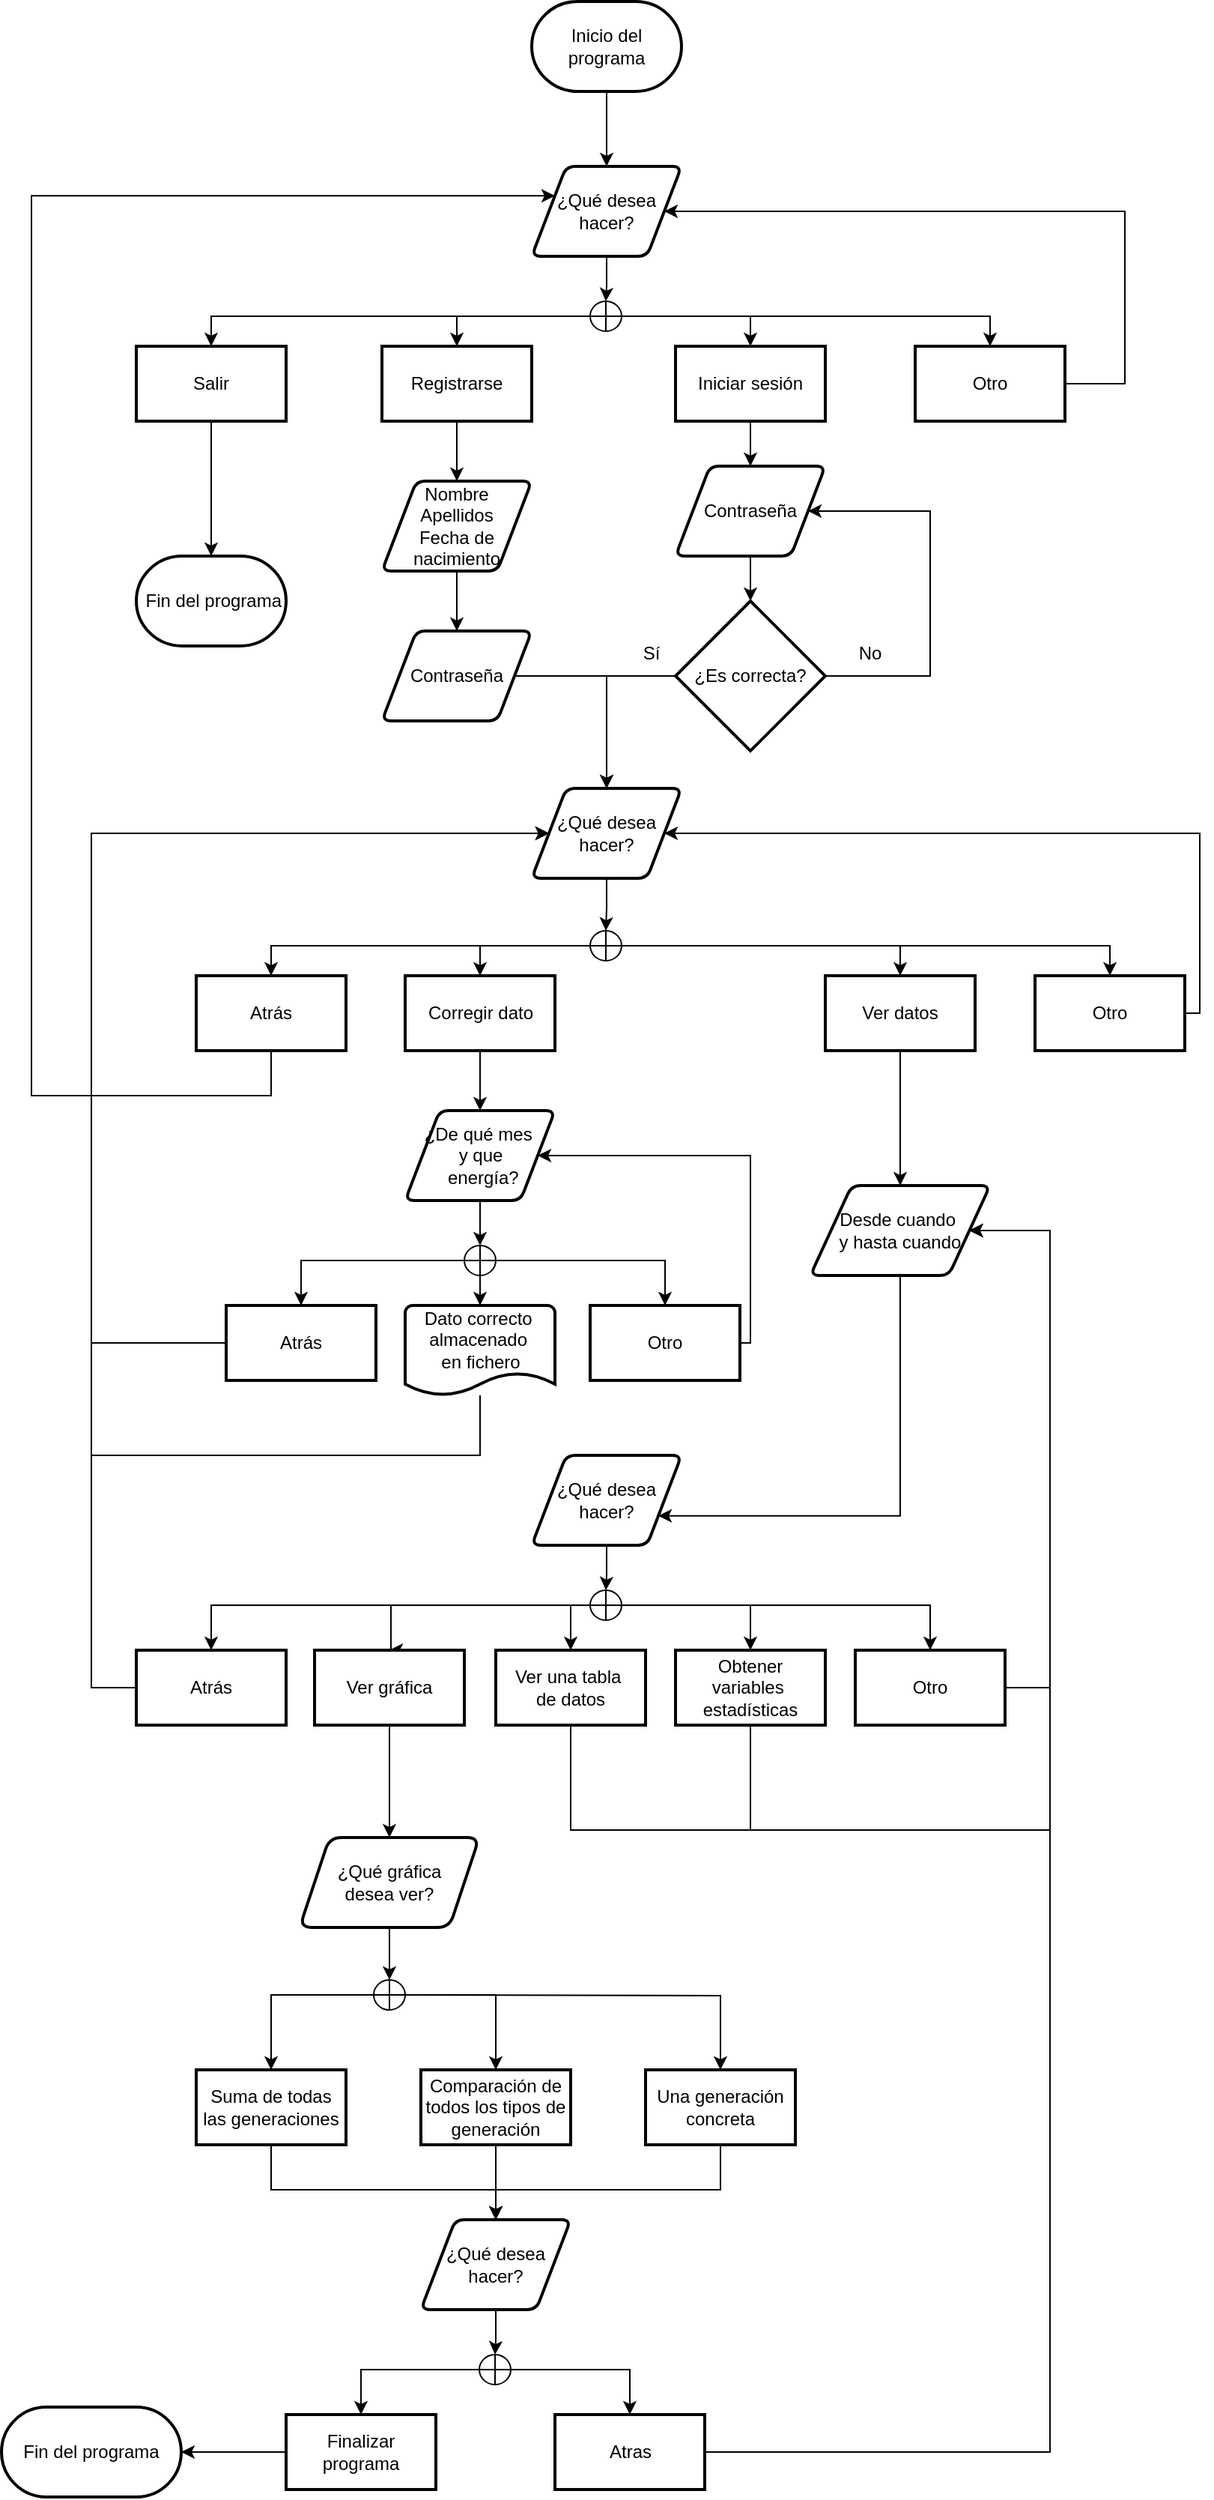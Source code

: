 <mxfile version="21.3.2" type="device">
  <diagram id="mjiBKgy0tx7pKSmEb73u" name="Página-1">
    <mxGraphModel dx="928" dy="487" grid="1" gridSize="10" guides="1" tooltips="1" connect="1" arrows="1" fold="1" page="1" pageScale="1" pageWidth="827" pageHeight="1169" math="0" shadow="0">
      <root>
        <mxCell id="0" />
        <mxCell id="1" parent="0" />
        <mxCell id="SVC80bdEnFHpQz_yeE0g-5" style="edgeStyle=orthogonalEdgeStyle;rounded=0;orthogonalLoop=1;jettySize=auto;html=1;exitX=0.5;exitY=1;exitDx=0;exitDy=0;exitPerimeter=0;entryX=0.5;entryY=0;entryDx=0;entryDy=0;" parent="1" source="SVC80bdEnFHpQz_yeE0g-3" target="SVC80bdEnFHpQz_yeE0g-4" edge="1">
          <mxGeometry relative="1" as="geometry" />
        </mxCell>
        <mxCell id="SVC80bdEnFHpQz_yeE0g-3" value="Inicio del programa" style="strokeWidth=2;html=1;shape=mxgraph.flowchart.terminator;whiteSpace=wrap;" parent="1" vertex="1">
          <mxGeometry x="364" y="30" width="100" height="60" as="geometry" />
        </mxCell>
        <mxCell id="SVC80bdEnFHpQz_yeE0g-8" value="" style="edgeStyle=orthogonalEdgeStyle;rounded=0;orthogonalLoop=1;jettySize=auto;html=1;" parent="1" source="SVC80bdEnFHpQz_yeE0g-4" target="SVC80bdEnFHpQz_yeE0g-6" edge="1">
          <mxGeometry relative="1" as="geometry" />
        </mxCell>
        <mxCell id="SVC80bdEnFHpQz_yeE0g-4" value="¿Qué desea hacer?" style="shape=parallelogram;html=1;strokeWidth=2;perimeter=parallelogramPerimeter;whiteSpace=wrap;rounded=1;arcSize=12;size=0.23;" parent="1" vertex="1">
          <mxGeometry x="364" y="140" width="100" height="60" as="geometry" />
        </mxCell>
        <mxCell id="SVC80bdEnFHpQz_yeE0g-14" value="" style="edgeStyle=orthogonalEdgeStyle;rounded=0;orthogonalLoop=1;jettySize=auto;html=1;" parent="1" source="SVC80bdEnFHpQz_yeE0g-6" target="SVC80bdEnFHpQz_yeE0g-9" edge="1">
          <mxGeometry relative="1" as="geometry" />
        </mxCell>
        <mxCell id="SVC80bdEnFHpQz_yeE0g-15" style="edgeStyle=orthogonalEdgeStyle;rounded=0;orthogonalLoop=1;jettySize=auto;html=1;" parent="1" source="SVC80bdEnFHpQz_yeE0g-6" target="SVC80bdEnFHpQz_yeE0g-10" edge="1">
          <mxGeometry relative="1" as="geometry" />
        </mxCell>
        <mxCell id="SVC80bdEnFHpQz_yeE0g-16" value="" style="edgeStyle=orthogonalEdgeStyle;rounded=0;orthogonalLoop=1;jettySize=auto;html=1;" parent="1" source="SVC80bdEnFHpQz_yeE0g-6" target="SVC80bdEnFHpQz_yeE0g-12" edge="1">
          <mxGeometry relative="1" as="geometry" />
        </mxCell>
        <mxCell id="SVC80bdEnFHpQz_yeE0g-17" style="edgeStyle=orthogonalEdgeStyle;rounded=0;orthogonalLoop=1;jettySize=auto;html=1;entryX=0.5;entryY=0;entryDx=0;entryDy=0;" parent="1" source="SVC80bdEnFHpQz_yeE0g-6" target="SVC80bdEnFHpQz_yeE0g-11" edge="1">
          <mxGeometry relative="1" as="geometry" />
        </mxCell>
        <mxCell id="SVC80bdEnFHpQz_yeE0g-6" value="" style="verticalLabelPosition=bottom;verticalAlign=top;html=1;shape=mxgraph.flowchart.summing_function;" parent="1" vertex="1">
          <mxGeometry x="403" y="230" width="21" height="20" as="geometry" />
        </mxCell>
        <mxCell id="SVC80bdEnFHpQz_yeE0g-46" value="" style="edgeStyle=orthogonalEdgeStyle;rounded=0;orthogonalLoop=1;jettySize=auto;html=1;" parent="1" source="SVC80bdEnFHpQz_yeE0g-9" target="SVC80bdEnFHpQz_yeE0g-20" edge="1">
          <mxGeometry relative="1" as="geometry" />
        </mxCell>
        <mxCell id="SVC80bdEnFHpQz_yeE0g-9" value="Registrarse" style="rounded=1;whiteSpace=wrap;html=1;absoluteArcSize=1;arcSize=0;strokeWidth=2;" parent="1" vertex="1">
          <mxGeometry x="264" y="260" width="100" height="50" as="geometry" />
        </mxCell>
        <mxCell id="3VN8Et-Ki0nZExbwhFwX-2" value="" style="edgeStyle=orthogonalEdgeStyle;rounded=0;orthogonalLoop=1;jettySize=auto;html=1;" parent="1" source="SVC80bdEnFHpQz_yeE0g-10" target="3VN8Et-Ki0nZExbwhFwX-1" edge="1">
          <mxGeometry relative="1" as="geometry" />
        </mxCell>
        <mxCell id="SVC80bdEnFHpQz_yeE0g-10" value="Salir" style="rounded=1;whiteSpace=wrap;html=1;absoluteArcSize=1;arcSize=0;strokeWidth=2;" parent="1" vertex="1">
          <mxGeometry x="100" y="260" width="100" height="50" as="geometry" />
        </mxCell>
        <mxCell id="SVC80bdEnFHpQz_yeE0g-19" style="edgeStyle=orthogonalEdgeStyle;rounded=0;orthogonalLoop=1;jettySize=auto;html=1;entryX=1;entryY=0.5;entryDx=0;entryDy=0;" parent="1" source="SVC80bdEnFHpQz_yeE0g-11" target="SVC80bdEnFHpQz_yeE0g-4" edge="1">
          <mxGeometry relative="1" as="geometry">
            <Array as="points">
              <mxPoint x="760" y="285" />
              <mxPoint x="760" y="170" />
            </Array>
          </mxGeometry>
        </mxCell>
        <mxCell id="SVC80bdEnFHpQz_yeE0g-11" value="Otro" style="rounded=1;whiteSpace=wrap;html=1;absoluteArcSize=1;arcSize=0;strokeWidth=2;" parent="1" vertex="1">
          <mxGeometry x="620" y="260" width="100" height="50" as="geometry" />
        </mxCell>
        <mxCell id="SVC80bdEnFHpQz_yeE0g-24" value="" style="edgeStyle=orthogonalEdgeStyle;rounded=0;orthogonalLoop=1;jettySize=auto;html=1;" parent="1" source="SVC80bdEnFHpQz_yeE0g-12" target="SVC80bdEnFHpQz_yeE0g-22" edge="1">
          <mxGeometry relative="1" as="geometry" />
        </mxCell>
        <mxCell id="SVC80bdEnFHpQz_yeE0g-12" value="Iniciar sesión" style="rounded=1;whiteSpace=wrap;html=1;absoluteArcSize=1;arcSize=0;strokeWidth=2;" parent="1" vertex="1">
          <mxGeometry x="460" y="260" width="100" height="50" as="geometry" />
        </mxCell>
        <mxCell id="SVC80bdEnFHpQz_yeE0g-47" value="" style="edgeStyle=orthogonalEdgeStyle;rounded=0;orthogonalLoop=1;jettySize=auto;html=1;" parent="1" source="SVC80bdEnFHpQz_yeE0g-20" target="SVC80bdEnFHpQz_yeE0g-21" edge="1">
          <mxGeometry relative="1" as="geometry" />
        </mxCell>
        <mxCell id="SVC80bdEnFHpQz_yeE0g-20" value="Nombre &lt;br&gt;Apellidos&lt;br&gt;Fecha de nacimiento" style="shape=parallelogram;html=1;strokeWidth=2;perimeter=parallelogramPerimeter;whiteSpace=wrap;rounded=1;arcSize=12;size=0.23;" parent="1" vertex="1">
          <mxGeometry x="264" y="350" width="100" height="60" as="geometry" />
        </mxCell>
        <mxCell id="SVC80bdEnFHpQz_yeE0g-30" style="edgeStyle=orthogonalEdgeStyle;rounded=0;orthogonalLoop=1;jettySize=auto;html=1;entryX=0.5;entryY=0;entryDx=0;entryDy=0;" parent="1" source="SVC80bdEnFHpQz_yeE0g-21" target="SVC80bdEnFHpQz_yeE0g-28" edge="1">
          <mxGeometry relative="1" as="geometry">
            <Array as="points">
              <mxPoint x="414" y="480" />
            </Array>
          </mxGeometry>
        </mxCell>
        <mxCell id="SVC80bdEnFHpQz_yeE0g-21" value="Contraseña" style="shape=parallelogram;html=1;strokeWidth=2;perimeter=parallelogramPerimeter;whiteSpace=wrap;rounded=1;arcSize=12;size=0.23;" parent="1" vertex="1">
          <mxGeometry x="264" y="450" width="100" height="60" as="geometry" />
        </mxCell>
        <mxCell id="SVC80bdEnFHpQz_yeE0g-25" value="" style="edgeStyle=orthogonalEdgeStyle;rounded=0;orthogonalLoop=1;jettySize=auto;html=1;" parent="1" source="SVC80bdEnFHpQz_yeE0g-22" target="SVC80bdEnFHpQz_yeE0g-23" edge="1">
          <mxGeometry relative="1" as="geometry" />
        </mxCell>
        <mxCell id="SVC80bdEnFHpQz_yeE0g-22" value="Contraseña" style="shape=parallelogram;html=1;strokeWidth=2;perimeter=parallelogramPerimeter;whiteSpace=wrap;rounded=1;arcSize=12;size=0.23;" parent="1" vertex="1">
          <mxGeometry x="460" y="340" width="100" height="60" as="geometry" />
        </mxCell>
        <mxCell id="SVC80bdEnFHpQz_yeE0g-26" style="edgeStyle=orthogonalEdgeStyle;rounded=0;orthogonalLoop=1;jettySize=auto;html=1;entryX=1;entryY=0.5;entryDx=0;entryDy=0;" parent="1" source="SVC80bdEnFHpQz_yeE0g-23" target="SVC80bdEnFHpQz_yeE0g-22" edge="1">
          <mxGeometry relative="1" as="geometry">
            <Array as="points">
              <mxPoint x="630" y="480" />
              <mxPoint x="630" y="370" />
            </Array>
          </mxGeometry>
        </mxCell>
        <mxCell id="SVC80bdEnFHpQz_yeE0g-29" style="edgeStyle=orthogonalEdgeStyle;rounded=0;orthogonalLoop=1;jettySize=auto;html=1;entryX=0.5;entryY=0;entryDx=0;entryDy=0;" parent="1" source="SVC80bdEnFHpQz_yeE0g-23" target="SVC80bdEnFHpQz_yeE0g-28" edge="1">
          <mxGeometry relative="1" as="geometry">
            <Array as="points">
              <mxPoint x="414" y="480" />
            </Array>
          </mxGeometry>
        </mxCell>
        <mxCell id="SVC80bdEnFHpQz_yeE0g-23" value="¿Es correcta?" style="strokeWidth=2;html=1;shape=mxgraph.flowchart.decision;whiteSpace=wrap;" parent="1" vertex="1">
          <mxGeometry x="460" y="430" width="100" height="100" as="geometry" />
        </mxCell>
        <mxCell id="SVC80bdEnFHpQz_yeE0g-27" value="No" style="text;html=1;strokeColor=none;fillColor=none;align=center;verticalAlign=middle;whiteSpace=wrap;rounded=0;" parent="1" vertex="1">
          <mxGeometry x="560" y="450" width="60" height="30" as="geometry" />
        </mxCell>
        <mxCell id="SVC80bdEnFHpQz_yeE0g-39" value="" style="edgeStyle=orthogonalEdgeStyle;rounded=0;orthogonalLoop=1;jettySize=auto;html=1;" parent="1" source="SVC80bdEnFHpQz_yeE0g-28" target="SVC80bdEnFHpQz_yeE0g-34" edge="1">
          <mxGeometry relative="1" as="geometry" />
        </mxCell>
        <mxCell id="SVC80bdEnFHpQz_yeE0g-28" value="¿Qué desea hacer?" style="shape=parallelogram;html=1;strokeWidth=2;perimeter=parallelogramPerimeter;whiteSpace=wrap;rounded=1;arcSize=12;size=0.23;" parent="1" vertex="1">
          <mxGeometry x="364" y="555" width="100" height="60" as="geometry" />
        </mxCell>
        <mxCell id="SVC80bdEnFHpQz_yeE0g-31" value="Sí" style="text;html=1;strokeColor=none;fillColor=none;align=center;verticalAlign=middle;whiteSpace=wrap;rounded=0;" parent="1" vertex="1">
          <mxGeometry x="414" y="450" width="60" height="30" as="geometry" />
        </mxCell>
        <mxCell id="SVC80bdEnFHpQz_yeE0g-40" value="" style="edgeStyle=orthogonalEdgeStyle;rounded=0;orthogonalLoop=1;jettySize=auto;html=1;" parent="1" source="SVC80bdEnFHpQz_yeE0g-34" target="SVC80bdEnFHpQz_yeE0g-35" edge="1">
          <mxGeometry relative="1" as="geometry" />
        </mxCell>
        <mxCell id="SVC80bdEnFHpQz_yeE0g-43" value="" style="edgeStyle=orthogonalEdgeStyle;rounded=0;orthogonalLoop=1;jettySize=auto;html=1;" parent="1" source="SVC80bdEnFHpQz_yeE0g-34" target="SVC80bdEnFHpQz_yeE0g-42" edge="1">
          <mxGeometry relative="1" as="geometry" />
        </mxCell>
        <mxCell id="SVC80bdEnFHpQz_yeE0g-44" style="edgeStyle=orthogonalEdgeStyle;rounded=0;orthogonalLoop=1;jettySize=auto;html=1;entryX=0.5;entryY=0;entryDx=0;entryDy=0;" parent="1" source="SVC80bdEnFHpQz_yeE0g-34" target="SVC80bdEnFHpQz_yeE0g-37" edge="1">
          <mxGeometry relative="1" as="geometry" />
        </mxCell>
        <mxCell id="SVC80bdEnFHpQz_yeE0g-59" style="edgeStyle=orthogonalEdgeStyle;rounded=0;orthogonalLoop=1;jettySize=auto;html=1;entryX=0.5;entryY=0;entryDx=0;entryDy=0;" parent="1" source="SVC80bdEnFHpQz_yeE0g-34" target="SVC80bdEnFHpQz_yeE0g-58" edge="1">
          <mxGeometry relative="1" as="geometry" />
        </mxCell>
        <mxCell id="SVC80bdEnFHpQz_yeE0g-34" value="" style="verticalLabelPosition=bottom;verticalAlign=top;html=1;shape=mxgraph.flowchart.summing_function;" parent="1" vertex="1">
          <mxGeometry x="403" y="650" width="21" height="20" as="geometry" />
        </mxCell>
        <mxCell id="SVC80bdEnFHpQz_yeE0g-61" value="" style="edgeStyle=orthogonalEdgeStyle;rounded=0;orthogonalLoop=1;jettySize=auto;html=1;" parent="1" source="SVC80bdEnFHpQz_yeE0g-35" target="SVC80bdEnFHpQz_yeE0g-49" edge="1">
          <mxGeometry relative="1" as="geometry" />
        </mxCell>
        <mxCell id="SVC80bdEnFHpQz_yeE0g-35" value="Corregir dato" style="rounded=1;whiteSpace=wrap;html=1;absoluteArcSize=1;arcSize=0;strokeWidth=2;" parent="1" vertex="1">
          <mxGeometry x="279.5" y="680" width="100" height="50" as="geometry" />
        </mxCell>
        <mxCell id="SVC80bdEnFHpQz_yeE0g-41" style="edgeStyle=orthogonalEdgeStyle;rounded=0;orthogonalLoop=1;jettySize=auto;html=1;entryX=1;entryY=0.5;entryDx=0;entryDy=0;" parent="1" source="SVC80bdEnFHpQz_yeE0g-37" target="SVC80bdEnFHpQz_yeE0g-28" edge="1">
          <mxGeometry relative="1" as="geometry">
            <Array as="points">
              <mxPoint x="810" y="705" />
              <mxPoint x="810" y="585" />
            </Array>
          </mxGeometry>
        </mxCell>
        <mxCell id="SVC80bdEnFHpQz_yeE0g-37" value="Otro" style="rounded=1;whiteSpace=wrap;html=1;absoluteArcSize=1;arcSize=0;strokeWidth=2;" parent="1" vertex="1">
          <mxGeometry x="700" y="680" width="100" height="50" as="geometry" />
        </mxCell>
        <mxCell id="SVC80bdEnFHpQz_yeE0g-93" value="" style="edgeStyle=orthogonalEdgeStyle;rounded=0;orthogonalLoop=1;jettySize=auto;html=1;" parent="1" source="SVC80bdEnFHpQz_yeE0g-42" target="SVC80bdEnFHpQz_yeE0g-71" edge="1">
          <mxGeometry relative="1" as="geometry" />
        </mxCell>
        <mxCell id="SVC80bdEnFHpQz_yeE0g-42" value="Ver datos" style="rounded=1;whiteSpace=wrap;html=1;absoluteArcSize=1;arcSize=0;strokeWidth=2;" parent="1" vertex="1">
          <mxGeometry x="560" y="680" width="100" height="50" as="geometry" />
        </mxCell>
        <mxCell id="SVC80bdEnFHpQz_yeE0g-56" value="" style="edgeStyle=orthogonalEdgeStyle;rounded=0;orthogonalLoop=1;jettySize=auto;html=1;" parent="1" source="SVC80bdEnFHpQz_yeE0g-49" target="SVC80bdEnFHpQz_yeE0g-54" edge="1">
          <mxGeometry relative="1" as="geometry" />
        </mxCell>
        <mxCell id="SVC80bdEnFHpQz_yeE0g-49" value="¿De qué mes&amp;nbsp;&lt;br&gt;y que&lt;br&gt;&amp;nbsp;energía?" style="shape=parallelogram;html=1;strokeWidth=2;perimeter=parallelogramPerimeter;whiteSpace=wrap;rounded=1;arcSize=12;size=0.23;" parent="1" vertex="1">
          <mxGeometry x="279.5" y="770" width="100" height="60" as="geometry" />
        </mxCell>
        <mxCell id="SVC80bdEnFHpQz_yeE0g-63" style="edgeStyle=orthogonalEdgeStyle;rounded=0;orthogonalLoop=1;jettySize=auto;html=1;entryX=1;entryY=0.5;entryDx=0;entryDy=0;" parent="1" source="SVC80bdEnFHpQz_yeE0g-50" target="SVC80bdEnFHpQz_yeE0g-49" edge="1">
          <mxGeometry relative="1" as="geometry">
            <Array as="points">
              <mxPoint x="510" y="925" />
              <mxPoint x="510" y="800" />
            </Array>
          </mxGeometry>
        </mxCell>
        <mxCell id="SVC80bdEnFHpQz_yeE0g-50" value="Otro" style="rounded=1;whiteSpace=wrap;html=1;absoluteArcSize=1;arcSize=0;strokeWidth=2;" parent="1" vertex="1">
          <mxGeometry x="403" y="900" width="100" height="50" as="geometry" />
        </mxCell>
        <mxCell id="SVC80bdEnFHpQz_yeE0g-57" style="edgeStyle=orthogonalEdgeStyle;rounded=0;orthogonalLoop=1;jettySize=auto;html=1;entryX=0;entryY=0.5;entryDx=0;entryDy=0;" parent="1" source="SVC80bdEnFHpQz_yeE0g-52" target="SVC80bdEnFHpQz_yeE0g-28" edge="1">
          <mxGeometry relative="1" as="geometry">
            <Array as="points">
              <mxPoint x="70" y="925" />
              <mxPoint x="70" y="585" />
            </Array>
          </mxGeometry>
        </mxCell>
        <mxCell id="SVC80bdEnFHpQz_yeE0g-52" value="Atrás" style="rounded=1;whiteSpace=wrap;html=1;absoluteArcSize=1;arcSize=0;strokeWidth=2;" parent="1" vertex="1">
          <mxGeometry x="160" y="900" width="100" height="50" as="geometry" />
        </mxCell>
        <mxCell id="SVC80bdEnFHpQz_yeE0g-66" style="edgeStyle=orthogonalEdgeStyle;rounded=0;orthogonalLoop=1;jettySize=auto;html=1;entryX=0.5;entryY=0;entryDx=0;entryDy=0;" parent="1" source="SVC80bdEnFHpQz_yeE0g-54" target="SVC80bdEnFHpQz_yeE0g-52" edge="1">
          <mxGeometry relative="1" as="geometry" />
        </mxCell>
        <mxCell id="SVC80bdEnFHpQz_yeE0g-67" value="" style="edgeStyle=orthogonalEdgeStyle;rounded=0;orthogonalLoop=1;jettySize=auto;html=1;" parent="1" source="SVC80bdEnFHpQz_yeE0g-54" target="SVC80bdEnFHpQz_yeE0g-50" edge="1">
          <mxGeometry relative="1" as="geometry" />
        </mxCell>
        <mxCell id="SVC80bdEnFHpQz_yeE0g-72" value="" style="edgeStyle=orthogonalEdgeStyle;rounded=0;orthogonalLoop=1;jettySize=auto;html=1;" parent="1" source="SVC80bdEnFHpQz_yeE0g-54" target="SVC80bdEnFHpQz_yeE0g-68" edge="1">
          <mxGeometry relative="1" as="geometry" />
        </mxCell>
        <mxCell id="SVC80bdEnFHpQz_yeE0g-54" value="" style="verticalLabelPosition=bottom;verticalAlign=top;html=1;shape=mxgraph.flowchart.summing_function;" parent="1" vertex="1">
          <mxGeometry x="319" y="860" width="21" height="20" as="geometry" />
        </mxCell>
        <mxCell id="SVC80bdEnFHpQz_yeE0g-62" style="edgeStyle=orthogonalEdgeStyle;rounded=0;orthogonalLoop=1;jettySize=auto;html=1;entryX=0;entryY=0.25;entryDx=0;entryDy=0;exitX=0.5;exitY=1;exitDx=0;exitDy=0;" parent="1" source="SVC80bdEnFHpQz_yeE0g-58" target="SVC80bdEnFHpQz_yeE0g-4" edge="1">
          <mxGeometry relative="1" as="geometry">
            <Array as="points">
              <mxPoint x="190" y="760" />
              <mxPoint x="30" y="760" />
              <mxPoint x="30" y="160" />
            </Array>
          </mxGeometry>
        </mxCell>
        <mxCell id="SVC80bdEnFHpQz_yeE0g-58" value="Atrás" style="rounded=1;whiteSpace=wrap;html=1;absoluteArcSize=1;arcSize=0;strokeWidth=2;" parent="1" vertex="1">
          <mxGeometry x="140" y="680" width="100" height="50" as="geometry" />
        </mxCell>
        <mxCell id="SVC80bdEnFHpQz_yeE0g-69" style="edgeStyle=orthogonalEdgeStyle;rounded=0;orthogonalLoop=1;jettySize=auto;html=1;entryX=0;entryY=0.5;entryDx=0;entryDy=0;" parent="1" source="SVC80bdEnFHpQz_yeE0g-68" target="SVC80bdEnFHpQz_yeE0g-28" edge="1">
          <mxGeometry relative="1" as="geometry">
            <mxPoint x="70" y="930" as="targetPoint" />
            <Array as="points">
              <mxPoint x="330" y="1000" />
              <mxPoint x="70" y="1000" />
              <mxPoint x="70" y="585" />
            </Array>
          </mxGeometry>
        </mxCell>
        <mxCell id="SVC80bdEnFHpQz_yeE0g-68" value="Dato correcto&amp;nbsp;&lt;br&gt;almacenado&amp;nbsp;&lt;br&gt;en fichero&lt;br&gt;&amp;nbsp;" style="strokeWidth=2;html=1;shape=mxgraph.flowchart.document2;whiteSpace=wrap;size=0.25;" parent="1" vertex="1">
          <mxGeometry x="279.5" y="900" width="100" height="60" as="geometry" />
        </mxCell>
        <mxCell id="SVC80bdEnFHpQz_yeE0g-95" style="edgeStyle=orthogonalEdgeStyle;rounded=0;orthogonalLoop=1;jettySize=auto;html=1;entryX=1;entryY=0.75;entryDx=0;entryDy=0;" parent="1" source="SVC80bdEnFHpQz_yeE0g-71" target="SVC80bdEnFHpQz_yeE0g-91" edge="1">
          <mxGeometry relative="1" as="geometry">
            <Array as="points">
              <mxPoint x="610" y="1040" />
            </Array>
          </mxGeometry>
        </mxCell>
        <mxCell id="SVC80bdEnFHpQz_yeE0g-71" value="Desde cuando&amp;nbsp;&lt;br&gt;y hasta cuando" style="shape=parallelogram;html=1;strokeWidth=2;perimeter=parallelogramPerimeter;whiteSpace=wrap;rounded=1;arcSize=12;size=0.23;" parent="1" vertex="1">
          <mxGeometry x="550" y="820" width="120" height="60" as="geometry" />
        </mxCell>
        <mxCell id="SVC80bdEnFHpQz_yeE0g-87" value="" style="edgeStyle=orthogonalEdgeStyle;rounded=0;orthogonalLoop=1;jettySize=auto;html=1;" parent="1" source="SVC80bdEnFHpQz_yeE0g-74" target="SVC80bdEnFHpQz_yeE0g-77" edge="1">
          <mxGeometry relative="1" as="geometry" />
        </mxCell>
        <mxCell id="SVC80bdEnFHpQz_yeE0g-88" value="" style="edgeStyle=orthogonalEdgeStyle;rounded=0;orthogonalLoop=1;jettySize=auto;html=1;" parent="1" source="SVC80bdEnFHpQz_yeE0g-74" target="SVC80bdEnFHpQz_yeE0g-78" edge="1">
          <mxGeometry relative="1" as="geometry">
            <Array as="points">
              <mxPoint x="390" y="1120" />
              <mxPoint x="390" y="1120" />
            </Array>
          </mxGeometry>
        </mxCell>
        <mxCell id="SVC80bdEnFHpQz_yeE0g-89" style="edgeStyle=orthogonalEdgeStyle;rounded=0;orthogonalLoop=1;jettySize=auto;html=1;entryX=0.5;entryY=0;entryDx=0;entryDy=0;" parent="1" source="SVC80bdEnFHpQz_yeE0g-74" target="SVC80bdEnFHpQz_yeE0g-79" edge="1">
          <mxGeometry relative="1" as="geometry" />
        </mxCell>
        <mxCell id="SVC80bdEnFHpQz_yeE0g-90" style="edgeStyle=orthogonalEdgeStyle;rounded=0;orthogonalLoop=1;jettySize=auto;html=1;entryX=0.5;entryY=0;entryDx=0;entryDy=0;" parent="1" source="SVC80bdEnFHpQz_yeE0g-74" target="SVC80bdEnFHpQz_yeE0g-76" edge="1">
          <mxGeometry relative="1" as="geometry" />
        </mxCell>
        <mxCell id="Nul5AL34tXUjHcN1DxXV-1" style="edgeStyle=orthogonalEdgeStyle;rounded=0;orthogonalLoop=1;jettySize=auto;html=1;entryX=0.5;entryY=0;entryDx=0;entryDy=0;" parent="1" source="SVC80bdEnFHpQz_yeE0g-74" target="SVC80bdEnFHpQz_yeE0g-96" edge="1">
          <mxGeometry relative="1" as="geometry">
            <Array as="points">
              <mxPoint x="270" y="1100" />
              <mxPoint x="270" y="1130" />
            </Array>
          </mxGeometry>
        </mxCell>
        <mxCell id="SVC80bdEnFHpQz_yeE0g-74" value="" style="verticalLabelPosition=bottom;verticalAlign=top;html=1;shape=mxgraph.flowchart.summing_function;" parent="1" vertex="1">
          <mxGeometry x="403" y="1090" width="21" height="20" as="geometry" />
        </mxCell>
        <mxCell id="SVC80bdEnFHpQz_yeE0g-97" style="edgeStyle=orthogonalEdgeStyle;rounded=0;orthogonalLoop=1;jettySize=auto;html=1;entryX=1;entryY=0.5;entryDx=0;entryDy=0;" parent="1" source="SVC80bdEnFHpQz_yeE0g-76" target="SVC80bdEnFHpQz_yeE0g-71" edge="1">
          <mxGeometry relative="1" as="geometry">
            <Array as="points">
              <mxPoint x="710" y="1155" />
              <mxPoint x="710" y="850" />
            </Array>
            <mxPoint x="740" y="980" as="targetPoint" />
          </mxGeometry>
        </mxCell>
        <mxCell id="SVC80bdEnFHpQz_yeE0g-76" value="Otro" style="rounded=1;whiteSpace=wrap;html=1;absoluteArcSize=1;arcSize=0;strokeWidth=2;" parent="1" vertex="1">
          <mxGeometry x="580" y="1130" width="100" height="50" as="geometry" />
        </mxCell>
        <mxCell id="SVC80bdEnFHpQz_yeE0g-100" style="edgeStyle=orthogonalEdgeStyle;rounded=0;orthogonalLoop=1;jettySize=auto;html=1;entryX=1;entryY=0.5;entryDx=0;entryDy=0;" parent="1" source="SVC80bdEnFHpQz_yeE0g-77" target="SVC80bdEnFHpQz_yeE0g-71" edge="1">
          <mxGeometry relative="1" as="geometry">
            <Array as="points">
              <mxPoint x="510" y="1250" />
              <mxPoint x="710" y="1250" />
              <mxPoint x="710" y="850" />
            </Array>
          </mxGeometry>
        </mxCell>
        <mxCell id="SVC80bdEnFHpQz_yeE0g-77" value="Obtener variables&amp;nbsp;&lt;br&gt;estadísticas" style="rounded=1;whiteSpace=wrap;html=1;absoluteArcSize=1;arcSize=0;strokeWidth=2;" parent="1" vertex="1">
          <mxGeometry x="460" y="1130" width="100" height="50" as="geometry" />
        </mxCell>
        <mxCell id="SVC80bdEnFHpQz_yeE0g-78" value="Ver una tabla&amp;nbsp;&lt;br&gt;de datos" style="rounded=1;whiteSpace=wrap;html=1;absoluteArcSize=1;arcSize=0;strokeWidth=2;" parent="1" vertex="1">
          <mxGeometry x="340" y="1130" width="100" height="50" as="geometry" />
        </mxCell>
        <mxCell id="SVC80bdEnFHpQz_yeE0g-80" style="edgeStyle=orthogonalEdgeStyle;rounded=0;orthogonalLoop=1;jettySize=auto;html=1;entryX=0;entryY=0.5;entryDx=0;entryDy=0;" parent="1" source="SVC80bdEnFHpQz_yeE0g-79" target="SVC80bdEnFHpQz_yeE0g-28" edge="1">
          <mxGeometry relative="1" as="geometry">
            <Array as="points">
              <mxPoint x="70" y="1155" />
              <mxPoint x="70" y="585" />
            </Array>
          </mxGeometry>
        </mxCell>
        <mxCell id="SVC80bdEnFHpQz_yeE0g-79" value="Atrás" style="rounded=1;whiteSpace=wrap;html=1;absoluteArcSize=1;arcSize=0;strokeWidth=2;" parent="1" vertex="1">
          <mxGeometry x="100" y="1130" width="100" height="50" as="geometry" />
        </mxCell>
        <mxCell id="SVC80bdEnFHpQz_yeE0g-94" value="" style="edgeStyle=orthogonalEdgeStyle;rounded=0;orthogonalLoop=1;jettySize=auto;html=1;" parent="1" source="SVC80bdEnFHpQz_yeE0g-91" target="SVC80bdEnFHpQz_yeE0g-74" edge="1">
          <mxGeometry relative="1" as="geometry" />
        </mxCell>
        <mxCell id="SVC80bdEnFHpQz_yeE0g-91" value="¿Qué desea hacer?" style="shape=parallelogram;html=1;strokeWidth=2;perimeter=parallelogramPerimeter;whiteSpace=wrap;rounded=1;arcSize=12;size=0.23;" parent="1" vertex="1">
          <mxGeometry x="364" y="1000" width="100" height="60" as="geometry" />
        </mxCell>
        <mxCell id="SVC80bdEnFHpQz_yeE0g-99" style="edgeStyle=orthogonalEdgeStyle;rounded=0;orthogonalLoop=1;jettySize=auto;html=1;entryX=1;entryY=0.5;entryDx=0;entryDy=0;exitX=0.5;exitY=1;exitDx=0;exitDy=0;" parent="1" source="SVC80bdEnFHpQz_yeE0g-78" target="SVC80bdEnFHpQz_yeE0g-71" edge="1">
          <mxGeometry relative="1" as="geometry">
            <Array as="points">
              <mxPoint x="390" y="1250" />
              <mxPoint x="710" y="1250" />
              <mxPoint x="710" y="850" />
            </Array>
            <mxPoint x="380" y="1210" as="sourcePoint" />
          </mxGeometry>
        </mxCell>
        <mxCell id="wrnqnr5JkUmiQfTQ7A3E-2" value="" style="edgeStyle=orthogonalEdgeStyle;rounded=0;orthogonalLoop=1;jettySize=auto;html=1;" edge="1" parent="1" source="SVC80bdEnFHpQz_yeE0g-96" target="wrnqnr5JkUmiQfTQ7A3E-1">
          <mxGeometry relative="1" as="geometry" />
        </mxCell>
        <mxCell id="SVC80bdEnFHpQz_yeE0g-96" value="Ver gráfica" style="rounded=1;whiteSpace=wrap;html=1;absoluteArcSize=1;arcSize=0;strokeWidth=2;" parent="1" vertex="1">
          <mxGeometry x="219" y="1130" width="100" height="50" as="geometry" />
        </mxCell>
        <mxCell id="3VN8Et-Ki0nZExbwhFwX-1" value="&lt;font style=&quot;vertical-align: inherit;&quot;&gt;&lt;font style=&quot;vertical-align: inherit;&quot;&gt;&amp;nbsp;Fin del programa&lt;/font&gt;&lt;/font&gt;" style="strokeWidth=2;html=1;shape=mxgraph.flowchart.terminator;whiteSpace=wrap;" parent="1" vertex="1">
          <mxGeometry x="100" y="400" width="100" height="60" as="geometry" />
        </mxCell>
        <mxCell id="wrnqnr5JkUmiQfTQ7A3E-4" value="" style="edgeStyle=orthogonalEdgeStyle;rounded=0;orthogonalLoop=1;jettySize=auto;html=1;" edge="1" parent="1" source="wrnqnr5JkUmiQfTQ7A3E-1" target="wrnqnr5JkUmiQfTQ7A3E-3">
          <mxGeometry relative="1" as="geometry" />
        </mxCell>
        <mxCell id="wrnqnr5JkUmiQfTQ7A3E-1" value="¿Qué gráfica&lt;br&gt;&amp;nbsp;desea ver?&amp;nbsp;" style="shape=parallelogram;perimeter=parallelogramPerimeter;whiteSpace=wrap;html=1;fixedSize=1;rounded=1;arcSize=16;strokeWidth=2;" vertex="1" parent="1">
          <mxGeometry x="209" y="1255" width="120" height="60" as="geometry" />
        </mxCell>
        <mxCell id="wrnqnr5JkUmiQfTQ7A3E-9" value="" style="edgeStyle=orthogonalEdgeStyle;rounded=0;orthogonalLoop=1;jettySize=auto;html=1;" edge="1" parent="1" source="wrnqnr5JkUmiQfTQ7A3E-3" target="wrnqnr5JkUmiQfTQ7A3E-8">
          <mxGeometry relative="1" as="geometry" />
        </mxCell>
        <mxCell id="wrnqnr5JkUmiQfTQ7A3E-10" value="" style="edgeStyle=orthogonalEdgeStyle;rounded=0;orthogonalLoop=1;jettySize=auto;html=1;entryX=0.5;entryY=0;entryDx=0;entryDy=0;" edge="1" parent="1" source="wrnqnr5JkUmiQfTQ7A3E-3" target="wrnqnr5JkUmiQfTQ7A3E-5">
          <mxGeometry relative="1" as="geometry" />
        </mxCell>
        <mxCell id="wrnqnr5JkUmiQfTQ7A3E-3" value="" style="verticalLabelPosition=bottom;verticalAlign=top;html=1;shape=mxgraph.flowchart.summing_function;" vertex="1" parent="1">
          <mxGeometry x="258.5" y="1350" width="21" height="20" as="geometry" />
        </mxCell>
        <mxCell id="wrnqnr5JkUmiQfTQ7A3E-13" style="edgeStyle=orthogonalEdgeStyle;rounded=0;orthogonalLoop=1;jettySize=auto;html=1;" edge="1" parent="1" source="wrnqnr5JkUmiQfTQ7A3E-5" target="wrnqnr5JkUmiQfTQ7A3E-12">
          <mxGeometry relative="1" as="geometry">
            <Array as="points">
              <mxPoint x="190" y="1490" />
              <mxPoint x="340" y="1490" />
            </Array>
          </mxGeometry>
        </mxCell>
        <mxCell id="wrnqnr5JkUmiQfTQ7A3E-5" value="Suma de todas las generaciones" style="rounded=1;whiteSpace=wrap;html=1;absoluteArcSize=1;arcSize=0;strokeWidth=2;" vertex="1" parent="1">
          <mxGeometry x="140" y="1410" width="100" height="50" as="geometry" />
        </mxCell>
        <mxCell id="wrnqnr5JkUmiQfTQ7A3E-15" style="edgeStyle=orthogonalEdgeStyle;rounded=0;orthogonalLoop=1;jettySize=auto;html=1;entryX=0.5;entryY=0;entryDx=0;entryDy=0;" edge="1" parent="1" source="wrnqnr5JkUmiQfTQ7A3E-7" target="wrnqnr5JkUmiQfTQ7A3E-12">
          <mxGeometry relative="1" as="geometry">
            <Array as="points">
              <mxPoint x="490" y="1490" />
              <mxPoint x="340" y="1490" />
            </Array>
          </mxGeometry>
        </mxCell>
        <mxCell id="wrnqnr5JkUmiQfTQ7A3E-7" value="Una generación concreta" style="rounded=1;whiteSpace=wrap;html=1;absoluteArcSize=1;arcSize=0;strokeWidth=2;" vertex="1" parent="1">
          <mxGeometry x="440" y="1410" width="100" height="50" as="geometry" />
        </mxCell>
        <mxCell id="wrnqnr5JkUmiQfTQ7A3E-14" value="" style="edgeStyle=orthogonalEdgeStyle;rounded=0;orthogonalLoop=1;jettySize=auto;html=1;" edge="1" parent="1" source="wrnqnr5JkUmiQfTQ7A3E-8" target="wrnqnr5JkUmiQfTQ7A3E-12">
          <mxGeometry relative="1" as="geometry" />
        </mxCell>
        <mxCell id="wrnqnr5JkUmiQfTQ7A3E-8" value="Comparación de todos los tipos de generación" style="rounded=1;whiteSpace=wrap;html=1;absoluteArcSize=1;arcSize=0;strokeWidth=2;" vertex="1" parent="1">
          <mxGeometry x="290" y="1410" width="100" height="50" as="geometry" />
        </mxCell>
        <mxCell id="wrnqnr5JkUmiQfTQ7A3E-11" value="" style="edgeStyle=orthogonalEdgeStyle;rounded=0;orthogonalLoop=1;jettySize=auto;html=1;entryX=0.5;entryY=0;entryDx=0;entryDy=0;" edge="1" parent="1" target="wrnqnr5JkUmiQfTQ7A3E-7">
          <mxGeometry relative="1" as="geometry">
            <mxPoint x="280" y="1360" as="sourcePoint" />
            <mxPoint x="200" y="1420" as="targetPoint" />
          </mxGeometry>
        </mxCell>
        <mxCell id="wrnqnr5JkUmiQfTQ7A3E-19" value="" style="edgeStyle=orthogonalEdgeStyle;rounded=0;orthogonalLoop=1;jettySize=auto;html=1;" edge="1" parent="1" source="wrnqnr5JkUmiQfTQ7A3E-12" target="wrnqnr5JkUmiQfTQ7A3E-18">
          <mxGeometry relative="1" as="geometry" />
        </mxCell>
        <mxCell id="wrnqnr5JkUmiQfTQ7A3E-12" value="¿Qué desea hacer?" style="shape=parallelogram;html=1;strokeWidth=2;perimeter=parallelogramPerimeter;whiteSpace=wrap;rounded=1;arcSize=12;size=0.23;" vertex="1" parent="1">
          <mxGeometry x="290" y="1510" width="100" height="60" as="geometry" />
        </mxCell>
        <mxCell id="wrnqnr5JkUmiQfTQ7A3E-22" value="" style="edgeStyle=orthogonalEdgeStyle;rounded=0;orthogonalLoop=1;jettySize=auto;html=1;" edge="1" parent="1" source="wrnqnr5JkUmiQfTQ7A3E-18" target="wrnqnr5JkUmiQfTQ7A3E-21">
          <mxGeometry relative="1" as="geometry" />
        </mxCell>
        <mxCell id="wrnqnr5JkUmiQfTQ7A3E-23" value="" style="edgeStyle=orthogonalEdgeStyle;rounded=0;orthogonalLoop=1;jettySize=auto;html=1;" edge="1" parent="1" source="wrnqnr5JkUmiQfTQ7A3E-18" target="wrnqnr5JkUmiQfTQ7A3E-20">
          <mxGeometry relative="1" as="geometry" />
        </mxCell>
        <mxCell id="wrnqnr5JkUmiQfTQ7A3E-18" value="" style="verticalLabelPosition=bottom;verticalAlign=top;html=1;shape=mxgraph.flowchart.summing_function;" vertex="1" parent="1">
          <mxGeometry x="329" y="1600" width="21" height="20" as="geometry" />
        </mxCell>
        <mxCell id="wrnqnr5JkUmiQfTQ7A3E-24" style="edgeStyle=orthogonalEdgeStyle;rounded=0;orthogonalLoop=1;jettySize=auto;html=1;entryX=1;entryY=0.5;entryDx=0;entryDy=0;" edge="1" parent="1" source="wrnqnr5JkUmiQfTQ7A3E-20" target="SVC80bdEnFHpQz_yeE0g-71">
          <mxGeometry relative="1" as="geometry">
            <Array as="points">
              <mxPoint x="710" y="1665" />
              <mxPoint x="710" y="850" />
            </Array>
          </mxGeometry>
        </mxCell>
        <mxCell id="wrnqnr5JkUmiQfTQ7A3E-20" value="Atras" style="rounded=1;whiteSpace=wrap;html=1;absoluteArcSize=1;arcSize=0;strokeWidth=2;" vertex="1" parent="1">
          <mxGeometry x="379.5" y="1640" width="100" height="50" as="geometry" />
        </mxCell>
        <mxCell id="wrnqnr5JkUmiQfTQ7A3E-26" value="" style="edgeStyle=orthogonalEdgeStyle;rounded=0;orthogonalLoop=1;jettySize=auto;html=1;" edge="1" parent="1" source="wrnqnr5JkUmiQfTQ7A3E-21" target="wrnqnr5JkUmiQfTQ7A3E-25">
          <mxGeometry relative="1" as="geometry" />
        </mxCell>
        <mxCell id="wrnqnr5JkUmiQfTQ7A3E-21" value="Finalizar programa" style="rounded=1;whiteSpace=wrap;html=1;absoluteArcSize=1;arcSize=0;strokeWidth=2;" vertex="1" parent="1">
          <mxGeometry x="200" y="1640" width="100" height="50" as="geometry" />
        </mxCell>
        <mxCell id="wrnqnr5JkUmiQfTQ7A3E-25" value="Fin del programa" style="whiteSpace=wrap;html=1;rounded=1;arcSize=50;strokeWidth=2;" vertex="1" parent="1">
          <mxGeometry x="10" y="1635" width="120" height="60" as="geometry" />
        </mxCell>
      </root>
    </mxGraphModel>
  </diagram>
</mxfile>
